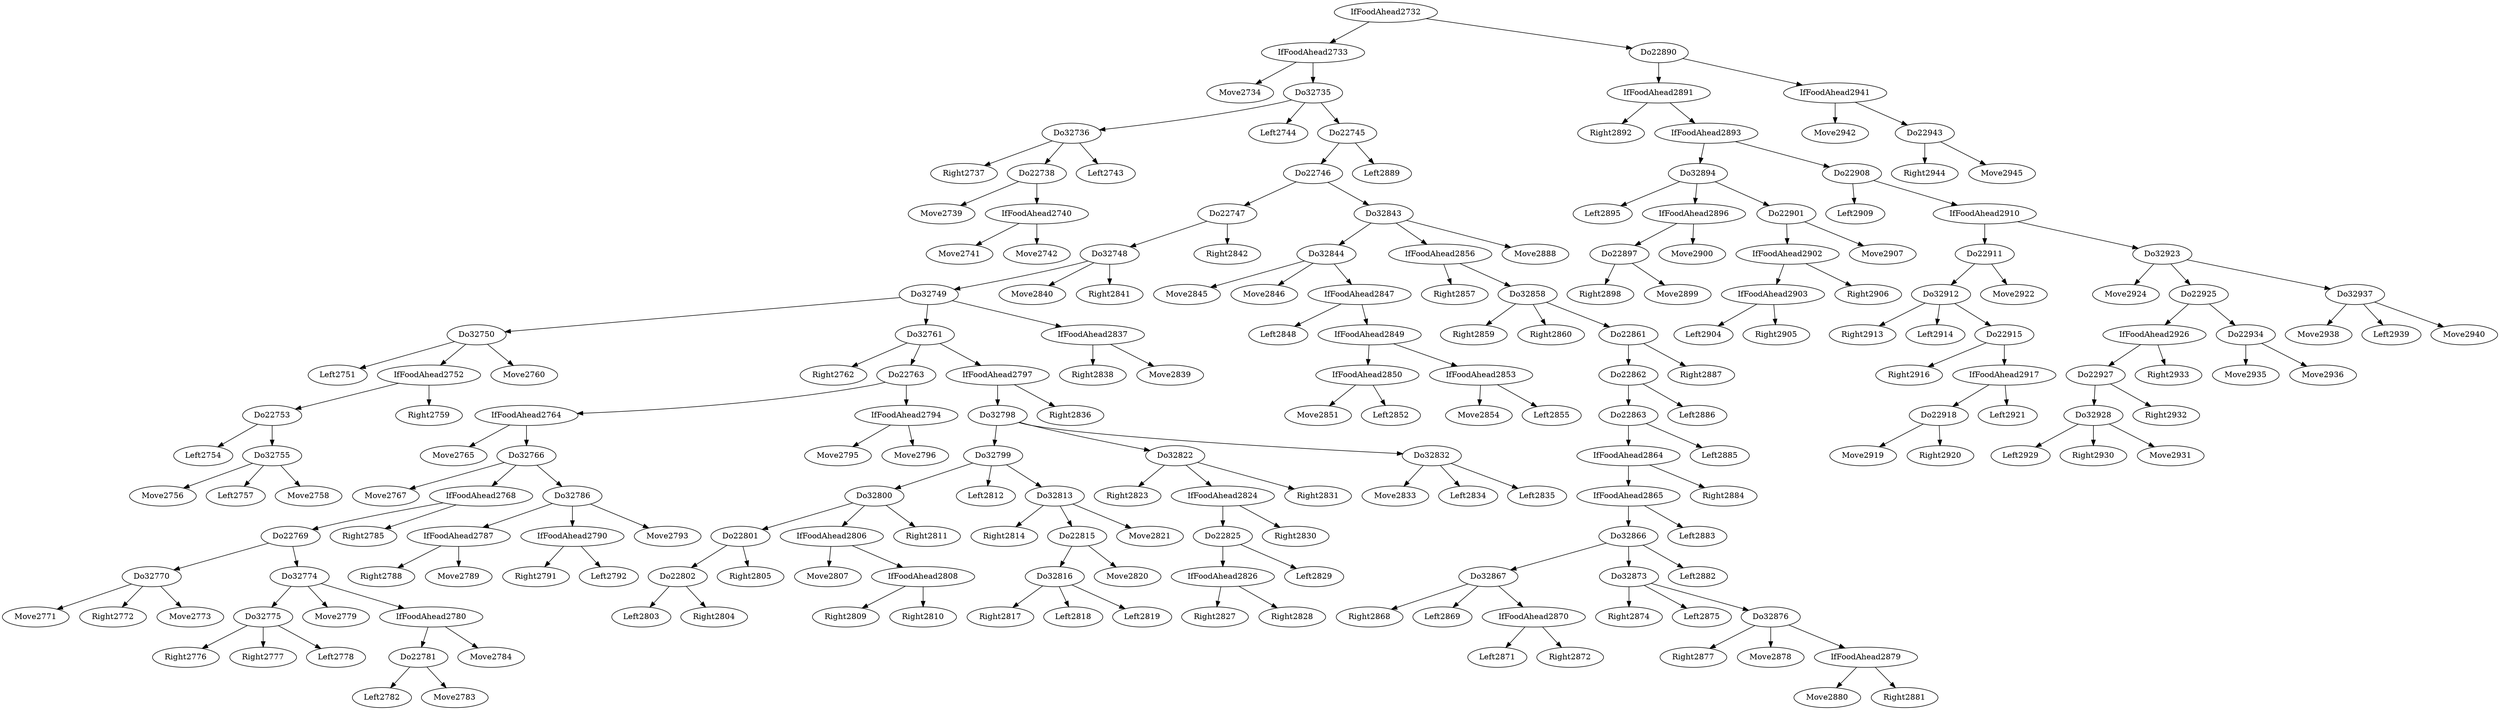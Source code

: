 digraph T {
	IfFoodAhead2733 -> Move2734
	Do32736 -> Right2737
	Do22738 -> Move2739
	IfFoodAhead2740 -> Move2741
	IfFoodAhead2740 -> Move2742
	Do22738 -> IfFoodAhead2740
	Do32736 -> Do22738
	Do32736 -> Left2743
	Do32735 -> Do32736
	Do32735 -> Left2744
	Do32750 -> Left2751
	Do22753 -> Left2754
	Do32755 -> Move2756
	Do32755 -> Left2757
	Do32755 -> Move2758
	Do22753 -> Do32755
	IfFoodAhead2752 -> Do22753
	IfFoodAhead2752 -> Right2759
	Do32750 -> IfFoodAhead2752
	Do32750 -> Move2760
	Do32749 -> Do32750
	Do32761 -> Right2762
	IfFoodAhead2764 -> Move2765
	Do32766 -> Move2767
	Do32770 -> Move2771
	Do32770 -> Right2772
	Do32770 -> Move2773
	Do22769 -> Do32770
	Do32775 -> Right2776
	Do32775 -> Right2777
	Do32775 -> Left2778
	Do32774 -> Do32775
	Do32774 -> Move2779
	Do22781 -> Left2782
	Do22781 -> Move2783
	IfFoodAhead2780 -> Do22781
	IfFoodAhead2780 -> Move2784
	Do32774 -> IfFoodAhead2780
	Do22769 -> Do32774
	IfFoodAhead2768 -> Do22769
	IfFoodAhead2768 -> Right2785
	Do32766 -> IfFoodAhead2768
	IfFoodAhead2787 -> Right2788
	IfFoodAhead2787 -> Move2789
	Do32786 -> IfFoodAhead2787
	IfFoodAhead2790 -> Right2791
	IfFoodAhead2790 -> Left2792
	Do32786 -> IfFoodAhead2790
	Do32786 -> Move2793
	Do32766 -> Do32786
	IfFoodAhead2764 -> Do32766
	Do22763 -> IfFoodAhead2764
	IfFoodAhead2794 -> Move2795
	IfFoodAhead2794 -> Move2796
	Do22763 -> IfFoodAhead2794
	Do32761 -> Do22763
	Do22802 -> Left2803
	Do22802 -> Right2804
	Do22801 -> Do22802
	Do22801 -> Right2805
	Do32800 -> Do22801
	IfFoodAhead2806 -> Move2807
	IfFoodAhead2808 -> Right2809
	IfFoodAhead2808 -> Right2810
	IfFoodAhead2806 -> IfFoodAhead2808
	Do32800 -> IfFoodAhead2806
	Do32800 -> Right2811
	Do32799 -> Do32800
	Do32799 -> Left2812
	Do32813 -> Right2814
	Do32816 -> Right2817
	Do32816 -> Left2818
	Do32816 -> Left2819
	Do22815 -> Do32816
	Do22815 -> Move2820
	Do32813 -> Do22815
	Do32813 -> Move2821
	Do32799 -> Do32813
	Do32798 -> Do32799
	Do32822 -> Right2823
	IfFoodAhead2826 -> Right2827
	IfFoodAhead2826 -> Right2828
	Do22825 -> IfFoodAhead2826
	Do22825 -> Left2829
	IfFoodAhead2824 -> Do22825
	IfFoodAhead2824 -> Right2830
	Do32822 -> IfFoodAhead2824
	Do32822 -> Right2831
	Do32798 -> Do32822
	Do32832 -> Move2833
	Do32832 -> Left2834
	Do32832 -> Left2835
	Do32798 -> Do32832
	IfFoodAhead2797 -> Do32798
	IfFoodAhead2797 -> Right2836
	Do32761 -> IfFoodAhead2797
	Do32749 -> Do32761
	IfFoodAhead2837 -> Right2838
	IfFoodAhead2837 -> Move2839
	Do32749 -> IfFoodAhead2837
	Do32748 -> Do32749
	Do32748 -> Move2840
	Do32748 -> Right2841
	Do22747 -> Do32748
	Do22747 -> Right2842
	Do22746 -> Do22747
	Do32844 -> Move2845
	Do32844 -> Move2846
	IfFoodAhead2847 -> Left2848
	IfFoodAhead2850 -> Move2851
	IfFoodAhead2850 -> Left2852
	IfFoodAhead2849 -> IfFoodAhead2850
	IfFoodAhead2853 -> Move2854
	IfFoodAhead2853 -> Left2855
	IfFoodAhead2849 -> IfFoodAhead2853
	IfFoodAhead2847 -> IfFoodAhead2849
	Do32844 -> IfFoodAhead2847
	Do32843 -> Do32844
	IfFoodAhead2856 -> Right2857
	Do32858 -> Right2859
	Do32858 -> Right2860
	Do32867 -> Right2868
	Do32867 -> Left2869
	IfFoodAhead2870 -> Left2871
	IfFoodAhead2870 -> Right2872
	Do32867 -> IfFoodAhead2870
	Do32866 -> Do32867
	Do32873 -> Right2874
	Do32873 -> Left2875
	Do32876 -> Right2877
	Do32876 -> Move2878
	IfFoodAhead2879 -> Move2880
	IfFoodAhead2879 -> Right2881
	Do32876 -> IfFoodAhead2879
	Do32873 -> Do32876
	Do32866 -> Do32873
	Do32866 -> Left2882
	IfFoodAhead2865 -> Do32866
	IfFoodAhead2865 -> Left2883
	IfFoodAhead2864 -> IfFoodAhead2865
	IfFoodAhead2864 -> Right2884
	Do22863 -> IfFoodAhead2864
	Do22863 -> Left2885
	Do22862 -> Do22863
	Do22862 -> Left2886
	Do22861 -> Do22862
	Do22861 -> Right2887
	Do32858 -> Do22861
	IfFoodAhead2856 -> Do32858
	Do32843 -> IfFoodAhead2856
	Do32843 -> Move2888
	Do22746 -> Do32843
	Do22745 -> Do22746
	Do22745 -> Left2889
	Do32735 -> Do22745
	IfFoodAhead2733 -> Do32735
	IfFoodAhead2732 -> IfFoodAhead2733
	IfFoodAhead2891 -> Right2892
	Do32894 -> Left2895
	Do22897 -> Right2898
	Do22897 -> Move2899
	IfFoodAhead2896 -> Do22897
	IfFoodAhead2896 -> Move2900
	Do32894 -> IfFoodAhead2896
	IfFoodAhead2903 -> Left2904
	IfFoodAhead2903 -> Right2905
	IfFoodAhead2902 -> IfFoodAhead2903
	IfFoodAhead2902 -> Right2906
	Do22901 -> IfFoodAhead2902
	Do22901 -> Move2907
	Do32894 -> Do22901
	IfFoodAhead2893 -> Do32894
	Do22908 -> Left2909
	Do32912 -> Right2913
	Do32912 -> Left2914
	Do22915 -> Right2916
	Do22918 -> Move2919
	Do22918 -> Right2920
	IfFoodAhead2917 -> Do22918
	IfFoodAhead2917 -> Left2921
	Do22915 -> IfFoodAhead2917
	Do32912 -> Do22915
	Do22911 -> Do32912
	Do22911 -> Move2922
	IfFoodAhead2910 -> Do22911
	Do32923 -> Move2924
	Do32928 -> Left2929
	Do32928 -> Right2930
	Do32928 -> Move2931
	Do22927 -> Do32928
	Do22927 -> Right2932
	IfFoodAhead2926 -> Do22927
	IfFoodAhead2926 -> Right2933
	Do22925 -> IfFoodAhead2926
	Do22934 -> Move2935
	Do22934 -> Move2936
	Do22925 -> Do22934
	Do32923 -> Do22925
	Do32937 -> Move2938
	Do32937 -> Left2939
	Do32937 -> Move2940
	Do32923 -> Do32937
	IfFoodAhead2910 -> Do32923
	Do22908 -> IfFoodAhead2910
	IfFoodAhead2893 -> Do22908
	IfFoodAhead2891 -> IfFoodAhead2893
	Do22890 -> IfFoodAhead2891
	IfFoodAhead2941 -> Move2942
	Do22943 -> Right2944
	Do22943 -> Move2945
	IfFoodAhead2941 -> Do22943
	Do22890 -> IfFoodAhead2941
	IfFoodAhead2732 -> Do22890
}
